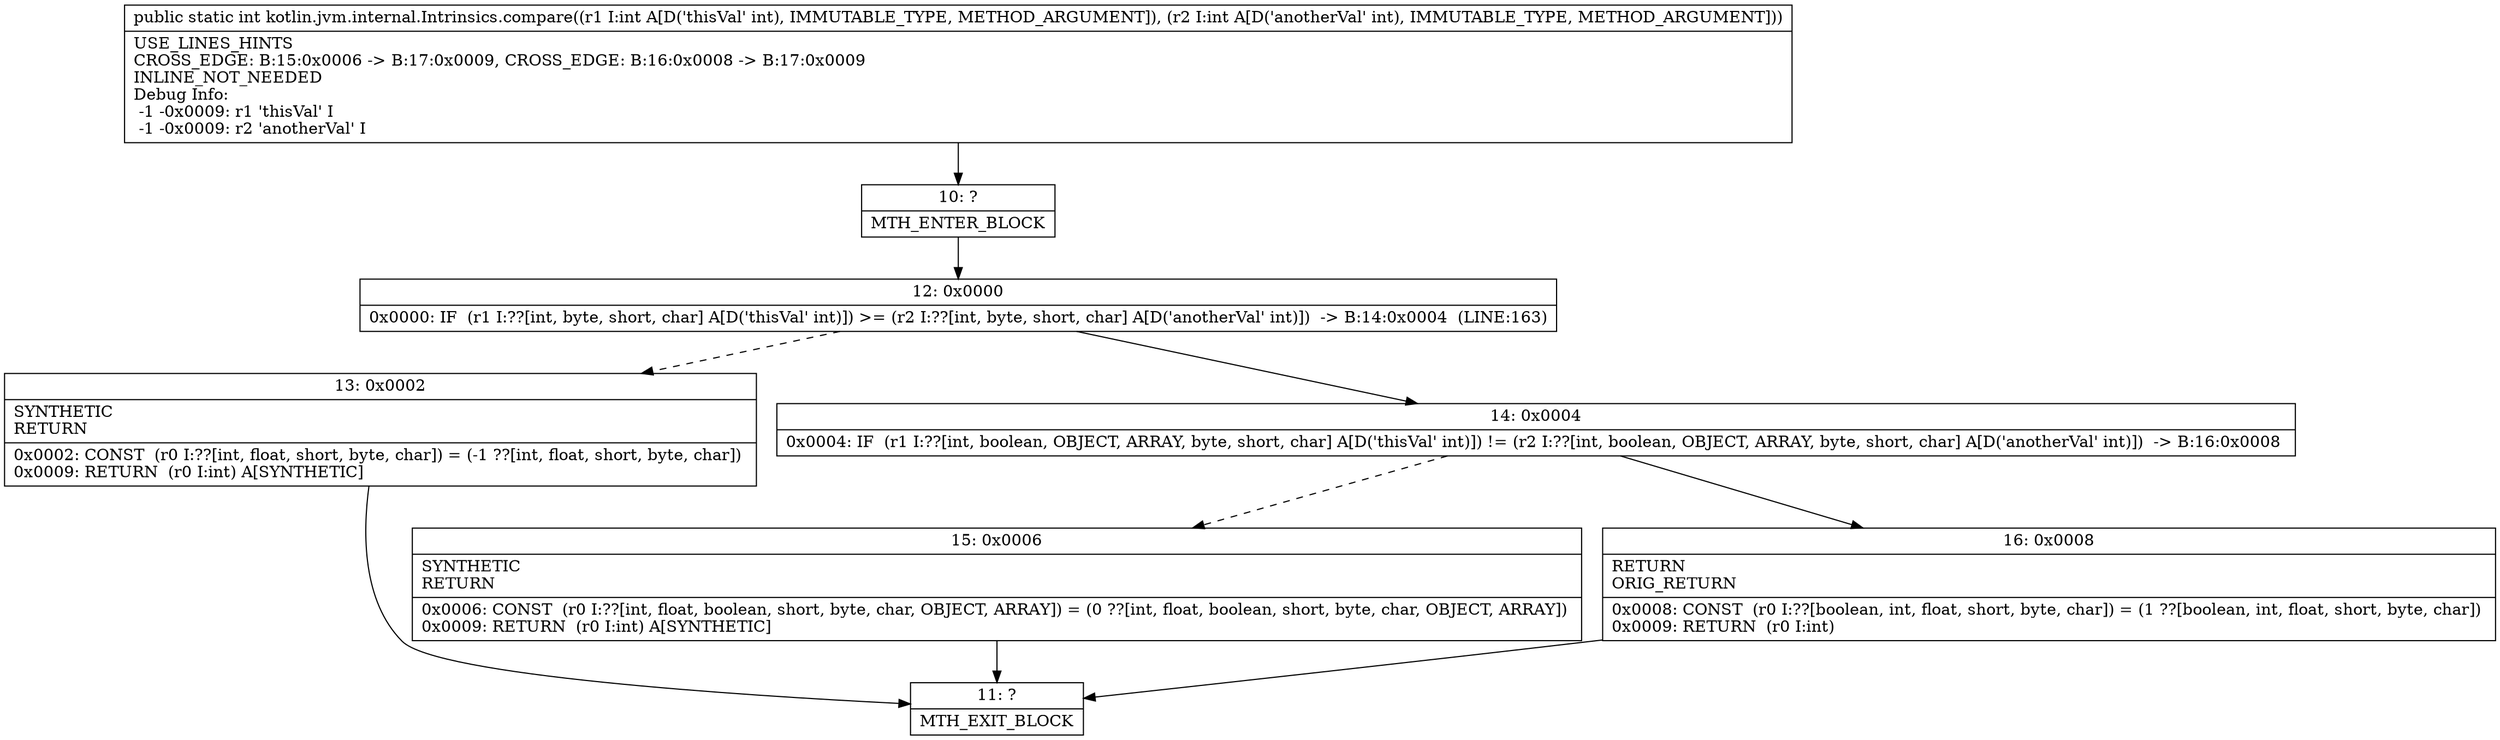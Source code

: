 digraph "CFG forkotlin.jvm.internal.Intrinsics.compare(II)I" {
Node_10 [shape=record,label="{10\:\ ?|MTH_ENTER_BLOCK\l}"];
Node_12 [shape=record,label="{12\:\ 0x0000|0x0000: IF  (r1 I:??[int, byte, short, char] A[D('thisVal' int)]) \>= (r2 I:??[int, byte, short, char] A[D('anotherVal' int)])  \-\> B:14:0x0004  (LINE:163)\l}"];
Node_13 [shape=record,label="{13\:\ 0x0002|SYNTHETIC\lRETURN\l|0x0002: CONST  (r0 I:??[int, float, short, byte, char]) = (\-1 ??[int, float, short, byte, char]) \l0x0009: RETURN  (r0 I:int) A[SYNTHETIC]\l}"];
Node_11 [shape=record,label="{11\:\ ?|MTH_EXIT_BLOCK\l}"];
Node_14 [shape=record,label="{14\:\ 0x0004|0x0004: IF  (r1 I:??[int, boolean, OBJECT, ARRAY, byte, short, char] A[D('thisVal' int)]) != (r2 I:??[int, boolean, OBJECT, ARRAY, byte, short, char] A[D('anotherVal' int)])  \-\> B:16:0x0008 \l}"];
Node_15 [shape=record,label="{15\:\ 0x0006|SYNTHETIC\lRETURN\l|0x0006: CONST  (r0 I:??[int, float, boolean, short, byte, char, OBJECT, ARRAY]) = (0 ??[int, float, boolean, short, byte, char, OBJECT, ARRAY]) \l0x0009: RETURN  (r0 I:int) A[SYNTHETIC]\l}"];
Node_16 [shape=record,label="{16\:\ 0x0008|RETURN\lORIG_RETURN\l|0x0008: CONST  (r0 I:??[boolean, int, float, short, byte, char]) = (1 ??[boolean, int, float, short, byte, char]) \l0x0009: RETURN  (r0 I:int) \l}"];
MethodNode[shape=record,label="{public static int kotlin.jvm.internal.Intrinsics.compare((r1 I:int A[D('thisVal' int), IMMUTABLE_TYPE, METHOD_ARGUMENT]), (r2 I:int A[D('anotherVal' int), IMMUTABLE_TYPE, METHOD_ARGUMENT]))  | USE_LINES_HINTS\lCROSS_EDGE: B:15:0x0006 \-\> B:17:0x0009, CROSS_EDGE: B:16:0x0008 \-\> B:17:0x0009\lINLINE_NOT_NEEDED\lDebug Info:\l  \-1 \-0x0009: r1 'thisVal' I\l  \-1 \-0x0009: r2 'anotherVal' I\l}"];
MethodNode -> Node_10;Node_10 -> Node_12;
Node_12 -> Node_13[style=dashed];
Node_12 -> Node_14;
Node_13 -> Node_11;
Node_14 -> Node_15[style=dashed];
Node_14 -> Node_16;
Node_15 -> Node_11;
Node_16 -> Node_11;
}

